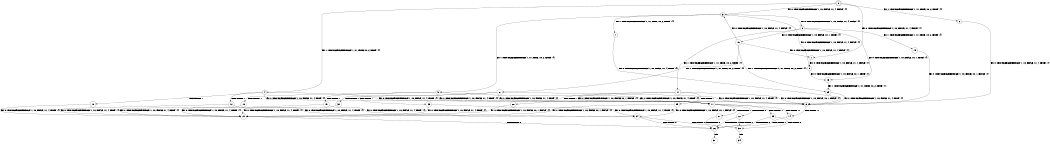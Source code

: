 digraph BCG {
size = "7, 10.5";
center = TRUE;
node [shape = circle];
0 [peripheries = 2];
0 -> 1 [label = "EX !0 !ATOMIC_EXCH_BRANCH (1, +0, FALSE, +1, 4, FALSE) !{}"];
0 -> 2 [label = "EX !1 !ATOMIC_EXCH_BRANCH (1, +1, TRUE, +0, 2, TRUE) !{}"];
0 -> 3 [label = "EX !0 !ATOMIC_EXCH_BRANCH (1, +0, FALSE, +1, 4, FALSE) !{}"];
0 -> 4 [label = "EX !1 !ATOMIC_EXCH_BRANCH (1, +1, TRUE, +0, 2, TRUE) !{}"];
1 -> 5 [label = "EX !0 !ATOMIC_EXCH_BRANCH (1, +0, FALSE, +1, 4, FALSE) !{}"];
2 -> 6 [label = "EX !0 !ATOMIC_EXCH_BRANCH (1, +0, FALSE, +1, 4, TRUE) !{}"];
3 -> 5 [label = "EX !0 !ATOMIC_EXCH_BRANCH (1, +0, FALSE, +1, 4, FALSE) !{}"];
3 -> 7 [label = "EX !1 !ATOMIC_EXCH_BRANCH (1, +1, TRUE, +0, 2, TRUE) !{}"];
3 -> 8 [label = "EX !0 !ATOMIC_EXCH_BRANCH (1, +0, FALSE, +1, 4, FALSE) !{}"];
3 -> 9 [label = "EX !1 !ATOMIC_EXCH_BRANCH (1, +1, TRUE, +0, 2, TRUE) !{}"];
4 -> 6 [label = "EX !0 !ATOMIC_EXCH_BRANCH (1, +0, FALSE, +1, 4, TRUE) !{}"];
4 -> 10 [label = "TERMINATE !1"];
4 -> 11 [label = "EX !0 !ATOMIC_EXCH_BRANCH (1, +0, FALSE, +1, 4, TRUE) !{}"];
4 -> 12 [label = "TERMINATE !1"];
5 -> 13 [label = "EX !0 !ATOMIC_EXCH_BRANCH (1, +0, FALSE, +0, 1, TRUE) !{}"];
6 -> 14 [label = "TERMINATE !0"];
7 -> 6 [label = "EX !0 !ATOMIC_EXCH_BRANCH (1, +0, FALSE, +1, 4, TRUE) !{}"];
8 -> 13 [label = "EX !0 !ATOMIC_EXCH_BRANCH (1, +0, FALSE, +0, 1, TRUE) !{}"];
8 -> 15 [label = "EX !1 !ATOMIC_EXCH_BRANCH (1, +1, TRUE, +0, 2, TRUE) !{}"];
8 -> 16 [label = "EX !0 !ATOMIC_EXCH_BRANCH (1, +0, FALSE, +0, 1, TRUE) !{}"];
8 -> 17 [label = "EX !1 !ATOMIC_EXCH_BRANCH (1, +1, TRUE, +0, 2, TRUE) !{}"];
9 -> 6 [label = "EX !0 !ATOMIC_EXCH_BRANCH (1, +0, FALSE, +1, 4, TRUE) !{}"];
9 -> 18 [label = "TERMINATE !1"];
9 -> 11 [label = "EX !0 !ATOMIC_EXCH_BRANCH (1, +0, FALSE, +1, 4, TRUE) !{}"];
9 -> 19 [label = "TERMINATE !1"];
10 -> 20 [label = "EX !0 !ATOMIC_EXCH_BRANCH (1, +0, FALSE, +1, 4, TRUE) !{}"];
11 -> 14 [label = "TERMINATE !0"];
11 -> 21 [label = "TERMINATE !1"];
11 -> 22 [label = "TERMINATE !0"];
11 -> 23 [label = "TERMINATE !1"];
12 -> 20 [label = "EX !0 !ATOMIC_EXCH_BRANCH (1, +0, FALSE, +1, 4, TRUE) !{}"];
12 -> 24 [label = "EX !0 !ATOMIC_EXCH_BRANCH (1, +0, FALSE, +1, 4, TRUE) !{}"];
13 -> 25 [label = "EX !1 !ATOMIC_EXCH_BRANCH (1, +1, TRUE, +0, 2, TRUE) !{}"];
14 -> 26 [label = "TERMINATE !1"];
15 -> 6 [label = "EX !0 !ATOMIC_EXCH_BRANCH (1, +0, FALSE, +0, 1, FALSE) !{}"];
16 -> 1 [label = "EX !0 !ATOMIC_EXCH_BRANCH (1, +0, FALSE, +1, 4, FALSE) !{}"];
16 -> 25 [label = "EX !1 !ATOMIC_EXCH_BRANCH (1, +1, TRUE, +0, 2, TRUE) !{}"];
16 -> 3 [label = "EX !0 !ATOMIC_EXCH_BRANCH (1, +0, FALSE, +1, 4, FALSE) !{}"];
16 -> 27 [label = "EX !1 !ATOMIC_EXCH_BRANCH (1, +1, TRUE, +0, 2, TRUE) !{}"];
17 -> 6 [label = "EX !0 !ATOMIC_EXCH_BRANCH (1, +0, FALSE, +0, 1, FALSE) !{}"];
17 -> 28 [label = "TERMINATE !1"];
17 -> 11 [label = "EX !0 !ATOMIC_EXCH_BRANCH (1, +0, FALSE, +0, 1, FALSE) !{}"];
17 -> 29 [label = "TERMINATE !1"];
18 -> 20 [label = "EX !0 !ATOMIC_EXCH_BRANCH (1, +0, FALSE, +1, 4, TRUE) !{}"];
19 -> 20 [label = "EX !0 !ATOMIC_EXCH_BRANCH (1, +0, FALSE, +1, 4, TRUE) !{}"];
19 -> 24 [label = "EX !0 !ATOMIC_EXCH_BRANCH (1, +0, FALSE, +1, 4, TRUE) !{}"];
20 -> 26 [label = "TERMINATE !0"];
21 -> 26 [label = "TERMINATE !0"];
22 -> 26 [label = "TERMINATE !1"];
22 -> 30 [label = "TERMINATE !1"];
23 -> 26 [label = "TERMINATE !0"];
23 -> 30 [label = "TERMINATE !0"];
24 -> 26 [label = "TERMINATE !0"];
24 -> 30 [label = "TERMINATE !0"];
25 -> 6 [label = "EX !0 !ATOMIC_EXCH_BRANCH (1, +0, FALSE, +1, 4, TRUE) !{}"];
26 -> 31 [label = "exit"];
27 -> 6 [label = "EX !0 !ATOMIC_EXCH_BRANCH (1, +0, FALSE, +1, 4, TRUE) !{}"];
27 -> 32 [label = "TERMINATE !1"];
27 -> 11 [label = "EX !0 !ATOMIC_EXCH_BRANCH (1, +0, FALSE, +1, 4, TRUE) !{}"];
27 -> 33 [label = "TERMINATE !1"];
28 -> 20 [label = "EX !0 !ATOMIC_EXCH_BRANCH (1, +0, FALSE, +0, 1, FALSE) !{}"];
29 -> 20 [label = "EX !0 !ATOMIC_EXCH_BRANCH (1, +0, FALSE, +0, 1, FALSE) !{}"];
29 -> 24 [label = "EX !0 !ATOMIC_EXCH_BRANCH (1, +0, FALSE, +0, 1, FALSE) !{}"];
30 -> 34 [label = "exit"];
32 -> 20 [label = "EX !0 !ATOMIC_EXCH_BRANCH (1, +0, FALSE, +1, 4, TRUE) !{}"];
33 -> 20 [label = "EX !0 !ATOMIC_EXCH_BRANCH (1, +0, FALSE, +1, 4, TRUE) !{}"];
33 -> 24 [label = "EX !0 !ATOMIC_EXCH_BRANCH (1, +0, FALSE, +1, 4, TRUE) !{}"];
}
